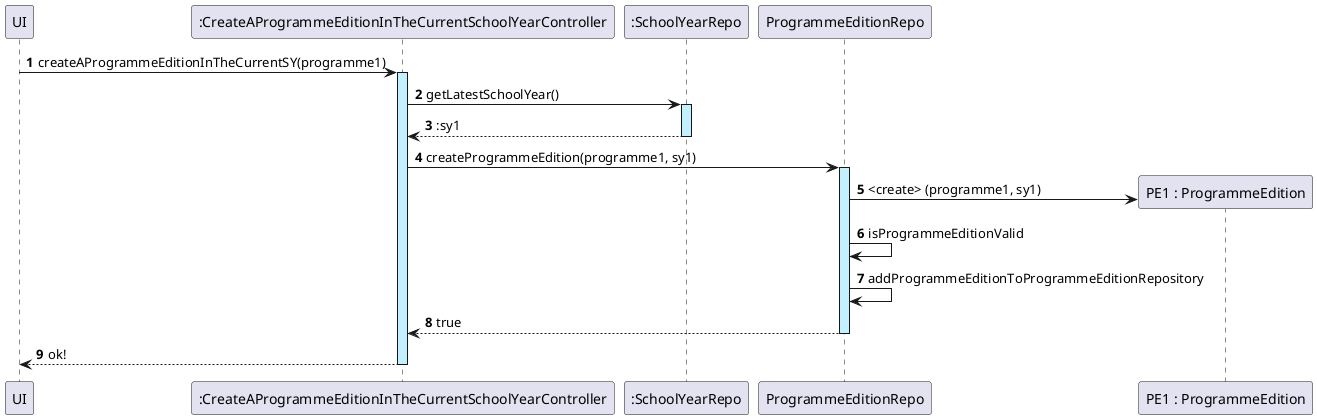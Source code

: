 @startuml

autonumber

participant "UI"
participant ":CreateAProgrammeEditionInTheCurrentSchoolYearController" as CPEC
participant ":SchoolYearRepo" as SYR
'participant ":SchoolYear"
'participant "ProgrammeList"
participant "ProgrammeEditionRepo" as PER
'participant "ProgrammeEdition"


UI -> CPEC ++ #application : createAProgrammeEditionInTheCurrentSY(programme1)
CPEC -> SYR ++ #application : getLatestSchoolYear()
SYR --> CPEC ::sy1
SYR --
CPEC -> PER ++ #application : createProgrammeEdition(programme1, sy1)
create "PE1 : ProgrammeEdition" as PE
PER -> PE : <create> (programme1, sy1)
PER -> PER : isProgrammeEditionValid
PER -> PER : addProgrammeEditionToProgrammeEditionRepository
PER --> CPEC : true
PER --
CPEC --> UI : ok!
CPEC --
@enduml